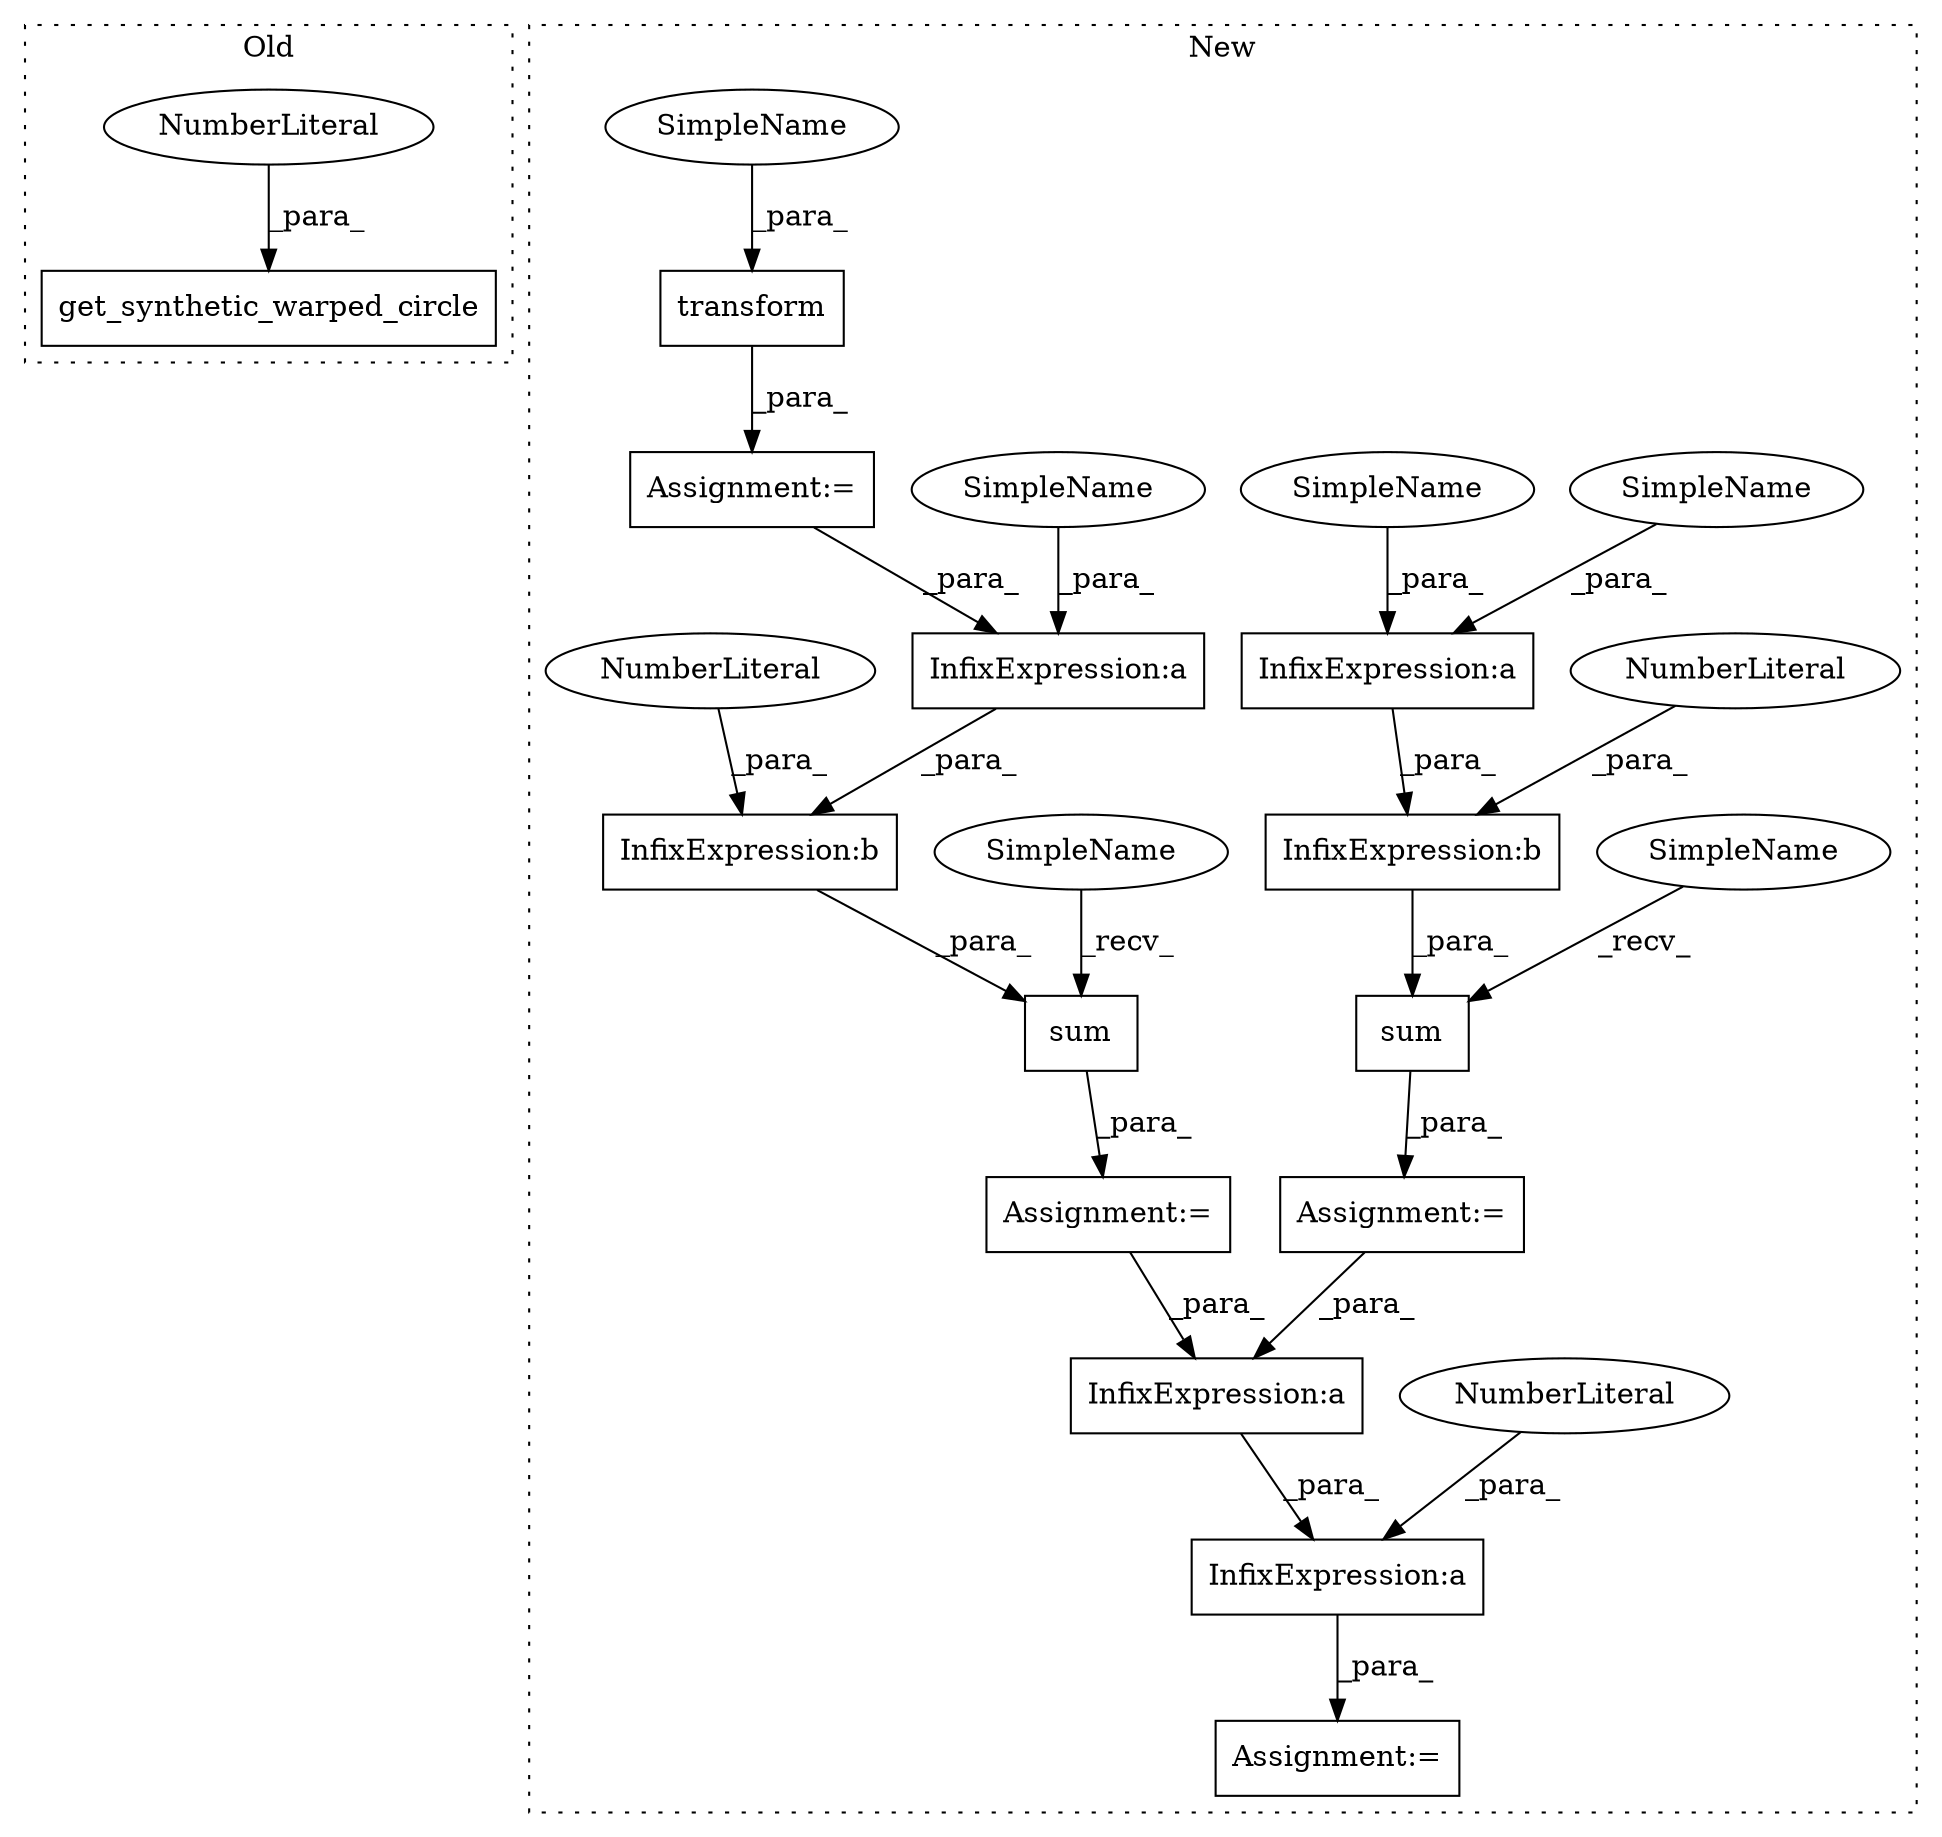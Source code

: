 digraph G {
subgraph cluster0 {
1 [label="get_synthetic_warped_circle" a="32" s="27660,27689" l="28,1" shape="box"];
11 [label="NumberLiteral" a="34" s="27688" l="1" shape="ellipse"];
label = "Old";
style="dotted";
}
subgraph cluster1 {
2 [label="sum" a="32" s="27319,27344" l="4,1" shape="box"];
3 [label="InfixExpression:a" a="27" s="27330" l="3" shape="box"];
4 [label="InfixExpression:a" a="27" s="27430" l="3" shape="box"];
5 [label="InfixExpression:a" a="27" s="27381" l="3" shape="box"];
6 [label="InfixExpression:a" a="27" s="27414" l="3" shape="box"];
7 [label="transform" a="32" s="27274,27290" l="10,1" shape="box"];
8 [label="InfixExpression:b" a="27" s="27340" l="3" shape="box"];
9 [label="NumberLiteral" a="34" s="27343" l="1" shape="ellipse"];
10 [label="NumberLiteral" a="34" s="27411" l="3" shape="ellipse"];
12 [label="InfixExpression:b" a="27" s="27391" l="3" shape="box"];
13 [label="NumberLiteral" a="34" s="27394" l="1" shape="ellipse"];
14 [label="sum" a="32" s="27370,27395" l="4,1" shape="box"];
15 [label="Assignment:=" a="7" s="27312" l="1" shape="box"];
16 [label="Assignment:=" a="7" s="27265" l="1" shape="box"];
17 [label="Assignment:=" a="7" s="27363" l="1" shape="box"];
18 [label="Assignment:=" a="7" s="27409" l="1" shape="box"];
19 [label="SimpleName" a="42" s="27364" l="5" shape="ellipse"];
20 [label="SimpleName" a="42" s="27313" l="5" shape="ellipse"];
21 [label="SimpleName" a="42" s="27333" l="6" shape="ellipse"];
22 [label="SimpleName" a="42" s="27284" l="6" shape="ellipse"];
23 [label="SimpleName" a="42" s="27324" l="6" shape="ellipse"];
24 [label="SimpleName" a="42" s="27375" l="6" shape="ellipse"];
label = "New";
style="dotted";
}
2 -> 15 [label="_para_"];
3 -> 8 [label="_para_"];
4 -> 6 [label="_para_"];
5 -> 12 [label="_para_"];
6 -> 18 [label="_para_"];
7 -> 16 [label="_para_"];
8 -> 2 [label="_para_"];
9 -> 8 [label="_para_"];
10 -> 6 [label="_para_"];
11 -> 1 [label="_para_"];
12 -> 14 [label="_para_"];
13 -> 12 [label="_para_"];
14 -> 17 [label="_para_"];
15 -> 4 [label="_para_"];
16 -> 5 [label="_para_"];
17 -> 4 [label="_para_"];
19 -> 14 [label="_recv_"];
20 -> 2 [label="_recv_"];
21 -> 3 [label="_para_"];
22 -> 7 [label="_para_"];
23 -> 3 [label="_para_"];
24 -> 5 [label="_para_"];
}